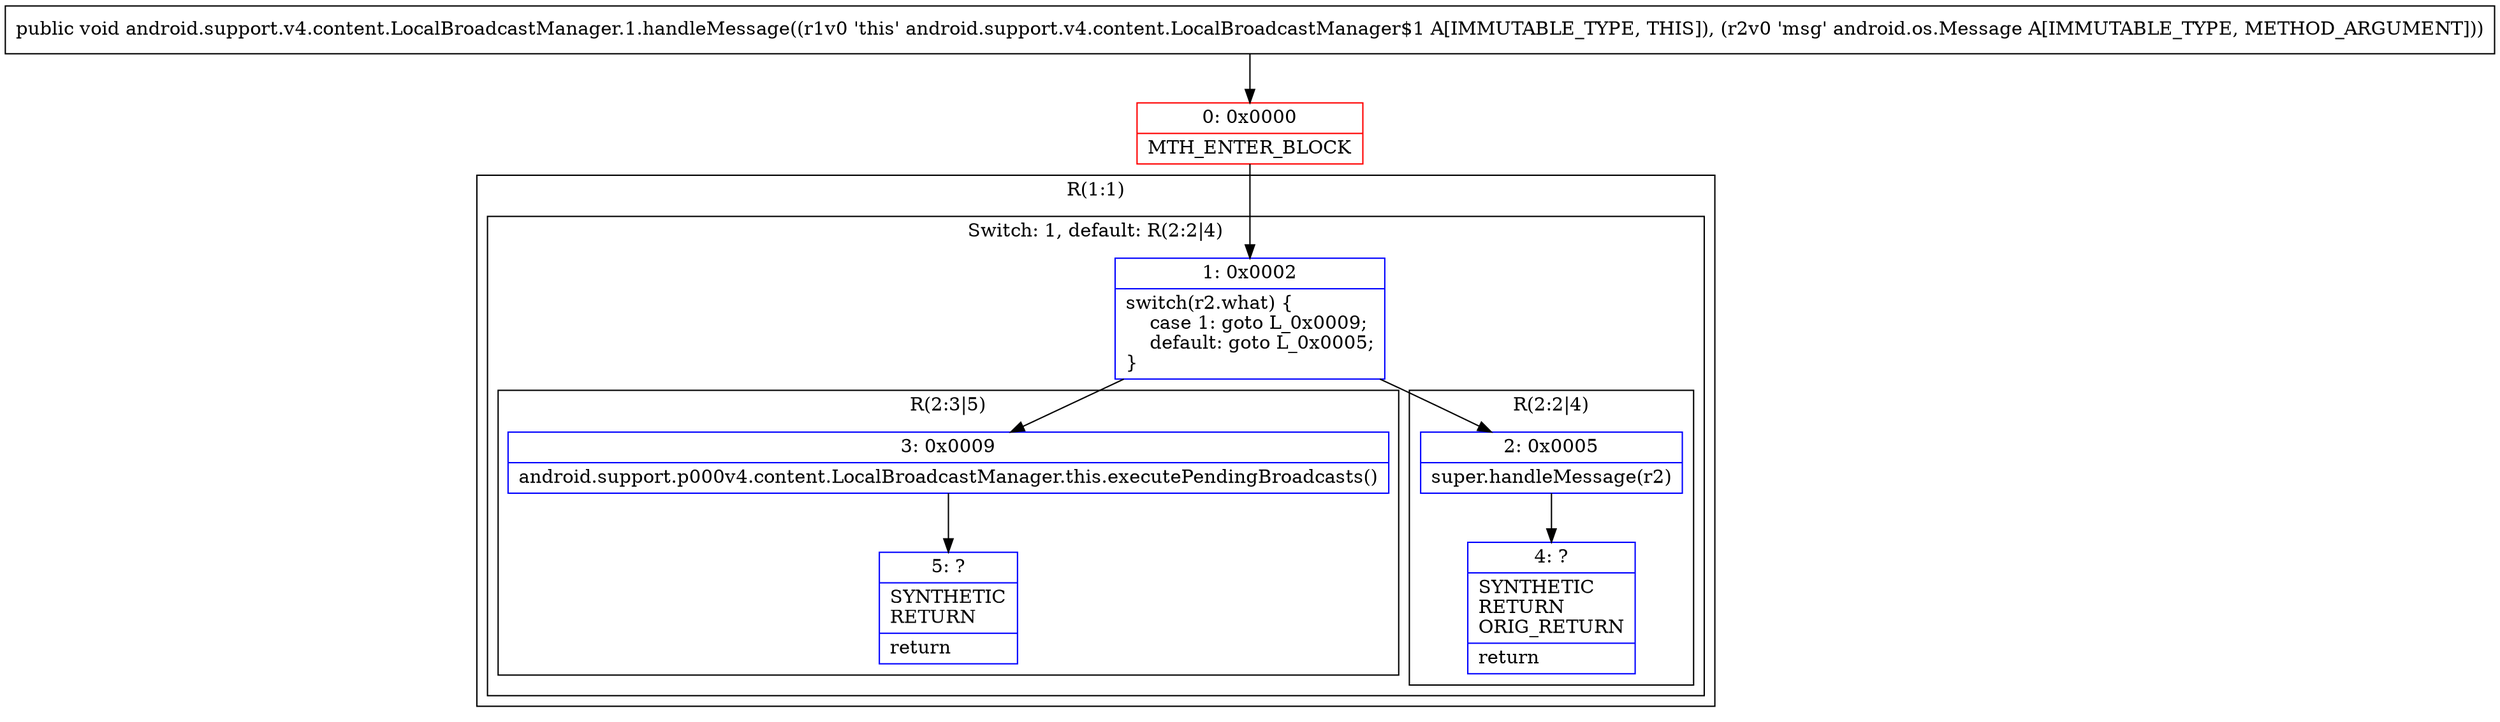 digraph "CFG forandroid.support.v4.content.LocalBroadcastManager.1.handleMessage(Landroid\/os\/Message;)V" {
subgraph cluster_Region_1521935919 {
label = "R(1:1)";
node [shape=record,color=blue];
subgraph cluster_SwitchRegion_1068221822 {
label = "Switch: 1, default: R(2:2|4)";
node [shape=record,color=blue];
Node_1 [shape=record,label="{1\:\ 0x0002|switch(r2.what) \{\l    case 1: goto L_0x0009;\l    default: goto L_0x0005;\l\}\l}"];
subgraph cluster_Region_554335670 {
label = "R(2:3|5)";
node [shape=record,color=blue];
Node_3 [shape=record,label="{3\:\ 0x0009|android.support.p000v4.content.LocalBroadcastManager.this.executePendingBroadcasts()\l}"];
Node_5 [shape=record,label="{5\:\ ?|SYNTHETIC\lRETURN\l|return\l}"];
}
subgraph cluster_Region_1617990251 {
label = "R(2:2|4)";
node [shape=record,color=blue];
Node_2 [shape=record,label="{2\:\ 0x0005|super.handleMessage(r2)\l}"];
Node_4 [shape=record,label="{4\:\ ?|SYNTHETIC\lRETURN\lORIG_RETURN\l|return\l}"];
}
}
}
Node_0 [shape=record,color=red,label="{0\:\ 0x0000|MTH_ENTER_BLOCK\l}"];
MethodNode[shape=record,label="{public void android.support.v4.content.LocalBroadcastManager.1.handleMessage((r1v0 'this' android.support.v4.content.LocalBroadcastManager$1 A[IMMUTABLE_TYPE, THIS]), (r2v0 'msg' android.os.Message A[IMMUTABLE_TYPE, METHOD_ARGUMENT])) }"];
MethodNode -> Node_0;
Node_1 -> Node_2;
Node_1 -> Node_3;
Node_3 -> Node_5;
Node_2 -> Node_4;
Node_0 -> Node_1;
}

